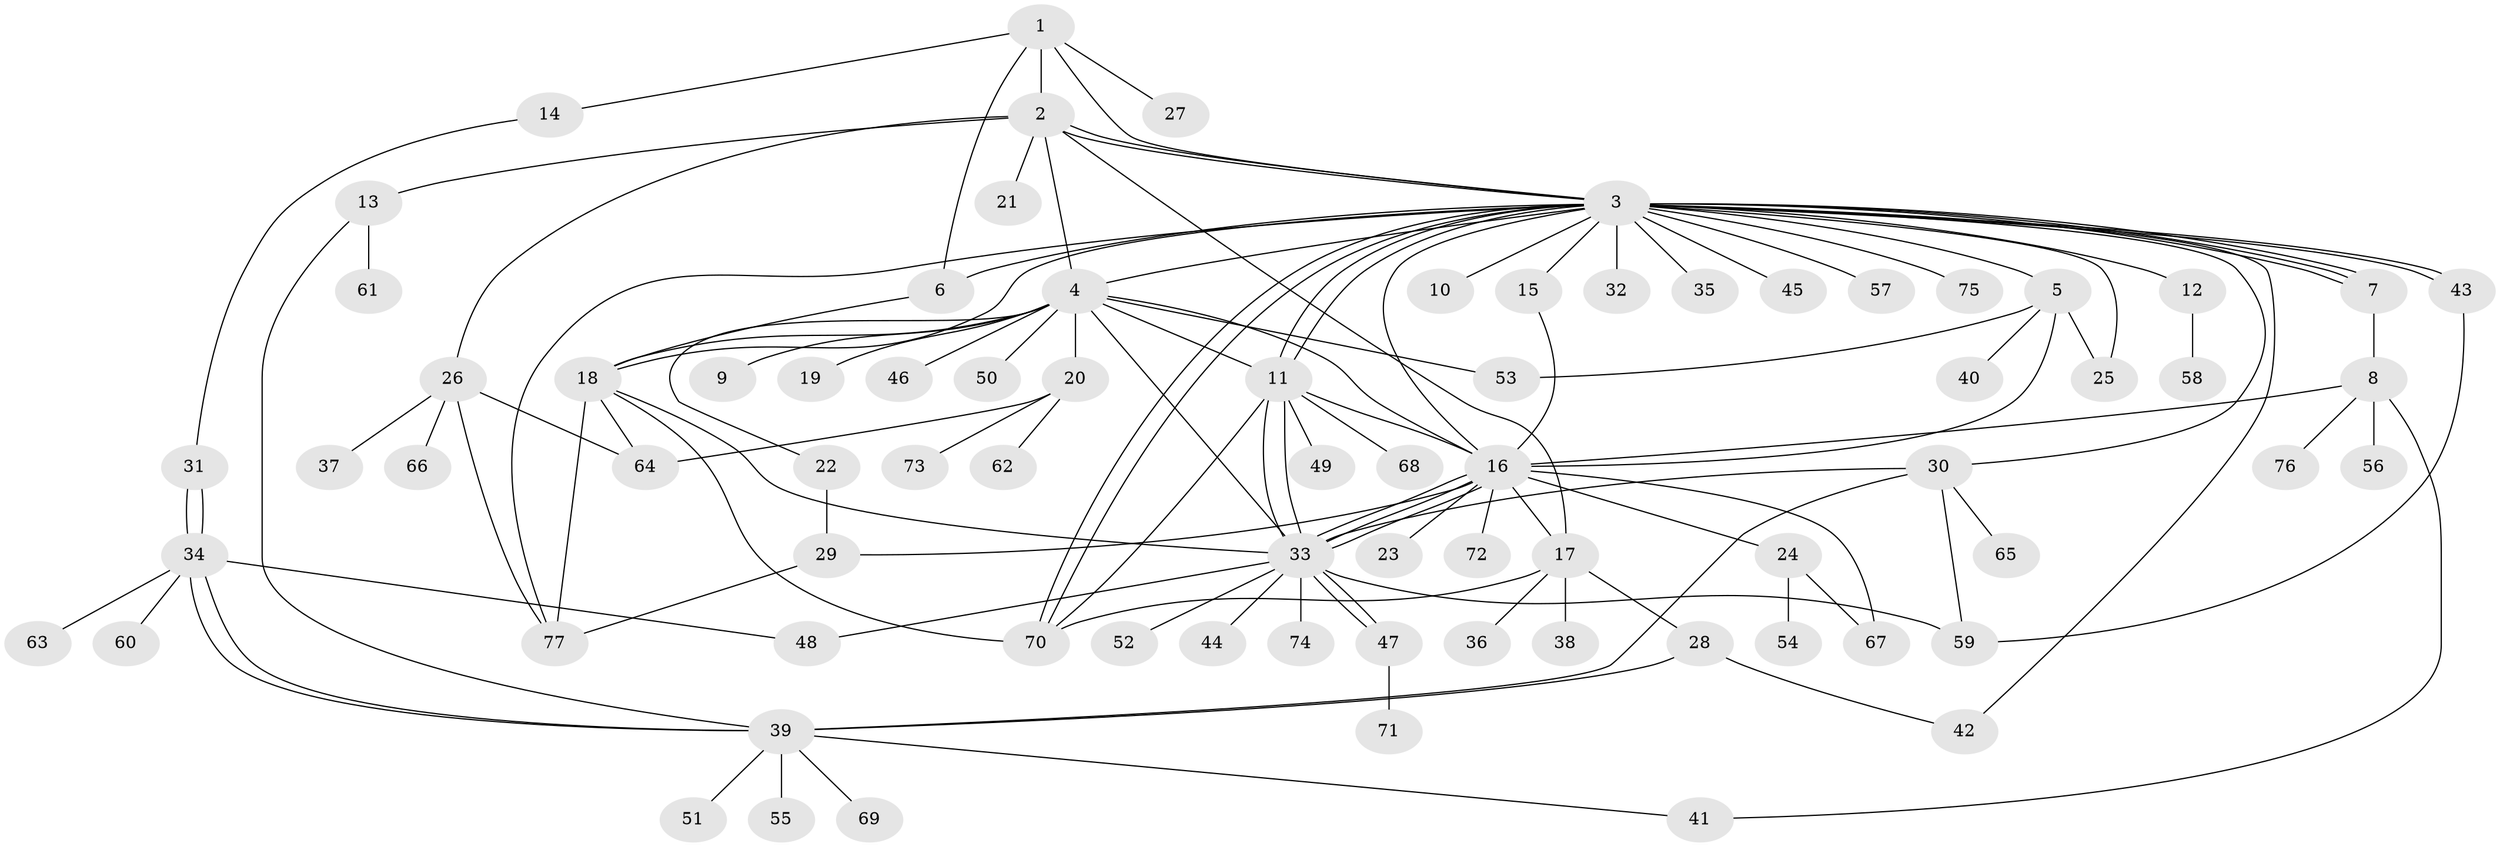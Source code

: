 // coarse degree distribution, {5: 0.06779661016949153, 7: 0.01694915254237288, 27: 0.01694915254237288, 11: 0.01694915254237288, 4: 0.06779661016949153, 6: 0.01694915254237288, 1: 0.4745762711864407, 17: 0.01694915254237288, 2: 0.1694915254237288, 3: 0.1016949152542373, 10: 0.01694915254237288, 12: 0.01694915254237288}
// Generated by graph-tools (version 1.1) at 2025/51/02/27/25 19:51:55]
// undirected, 77 vertices, 124 edges
graph export_dot {
graph [start="1"]
  node [color=gray90,style=filled];
  1;
  2;
  3;
  4;
  5;
  6;
  7;
  8;
  9;
  10;
  11;
  12;
  13;
  14;
  15;
  16;
  17;
  18;
  19;
  20;
  21;
  22;
  23;
  24;
  25;
  26;
  27;
  28;
  29;
  30;
  31;
  32;
  33;
  34;
  35;
  36;
  37;
  38;
  39;
  40;
  41;
  42;
  43;
  44;
  45;
  46;
  47;
  48;
  49;
  50;
  51;
  52;
  53;
  54;
  55;
  56;
  57;
  58;
  59;
  60;
  61;
  62;
  63;
  64;
  65;
  66;
  67;
  68;
  69;
  70;
  71;
  72;
  73;
  74;
  75;
  76;
  77;
  1 -- 2;
  1 -- 3;
  1 -- 6;
  1 -- 14;
  1 -- 27;
  2 -- 3;
  2 -- 3;
  2 -- 4;
  2 -- 13;
  2 -- 17;
  2 -- 21;
  2 -- 26;
  3 -- 4;
  3 -- 5;
  3 -- 6;
  3 -- 7;
  3 -- 7;
  3 -- 7;
  3 -- 10;
  3 -- 11;
  3 -- 11;
  3 -- 12;
  3 -- 15;
  3 -- 16;
  3 -- 18;
  3 -- 25;
  3 -- 30;
  3 -- 32;
  3 -- 35;
  3 -- 42;
  3 -- 43;
  3 -- 43;
  3 -- 45;
  3 -- 57;
  3 -- 70;
  3 -- 70;
  3 -- 75;
  3 -- 77;
  4 -- 9;
  4 -- 11;
  4 -- 16;
  4 -- 18;
  4 -- 19;
  4 -- 20;
  4 -- 22;
  4 -- 33;
  4 -- 46;
  4 -- 50;
  4 -- 53;
  5 -- 16;
  5 -- 25;
  5 -- 40;
  5 -- 53;
  6 -- 18;
  7 -- 8;
  8 -- 16;
  8 -- 41;
  8 -- 56;
  8 -- 76;
  11 -- 16;
  11 -- 33;
  11 -- 33;
  11 -- 49;
  11 -- 68;
  11 -- 70;
  12 -- 58;
  13 -- 39;
  13 -- 61;
  14 -- 31;
  15 -- 16;
  16 -- 17;
  16 -- 23;
  16 -- 24;
  16 -- 29;
  16 -- 33;
  16 -- 33;
  16 -- 33;
  16 -- 67;
  16 -- 72;
  17 -- 28;
  17 -- 36;
  17 -- 38;
  17 -- 70;
  18 -- 33;
  18 -- 64;
  18 -- 70;
  18 -- 77;
  20 -- 62;
  20 -- 64;
  20 -- 73;
  22 -- 29;
  24 -- 54;
  24 -- 67;
  26 -- 37;
  26 -- 64;
  26 -- 66;
  26 -- 77;
  28 -- 39;
  28 -- 42;
  29 -- 77;
  30 -- 33;
  30 -- 39;
  30 -- 59;
  30 -- 65;
  31 -- 34;
  31 -- 34;
  33 -- 44;
  33 -- 47;
  33 -- 47;
  33 -- 48;
  33 -- 52;
  33 -- 59;
  33 -- 74;
  34 -- 39;
  34 -- 39;
  34 -- 48;
  34 -- 60;
  34 -- 63;
  39 -- 41;
  39 -- 51;
  39 -- 55;
  39 -- 69;
  43 -- 59;
  47 -- 71;
}
